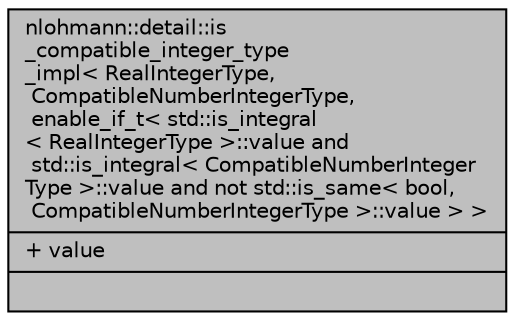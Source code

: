 digraph "nlohmann::detail::is_compatible_integer_type_impl&lt; RealIntegerType, CompatibleNumberIntegerType, enable_if_t&lt; std::is_integral&lt; RealIntegerType &gt;::value and std::is_integral&lt; CompatibleNumberIntegerType &gt;::value and not std::is_same&lt; bool, CompatibleNumberIntegerType &gt;::value &gt; &gt;"
{
 // INTERACTIVE_SVG=YES
 // LATEX_PDF_SIZE
  edge [fontname="Helvetica",fontsize="10",labelfontname="Helvetica",labelfontsize="10"];
  node [fontname="Helvetica",fontsize="10",shape=record];
  Node1 [label="{nlohmann::detail::is\l_compatible_integer_type\l_impl\< RealIntegerType,\l CompatibleNumberIntegerType,\l enable_if_t\< std::is_integral\l\< RealIntegerType \>::value and\l std::is_integral\< CompatibleNumberInteger\lType \>::value and not std::is_same\< bool,\l CompatibleNumberIntegerType \>::value \> \>\n|+ value\l|}",height=0.2,width=0.4,color="black", fillcolor="grey75", style="filled", fontcolor="black",tooltip=" "];
}
